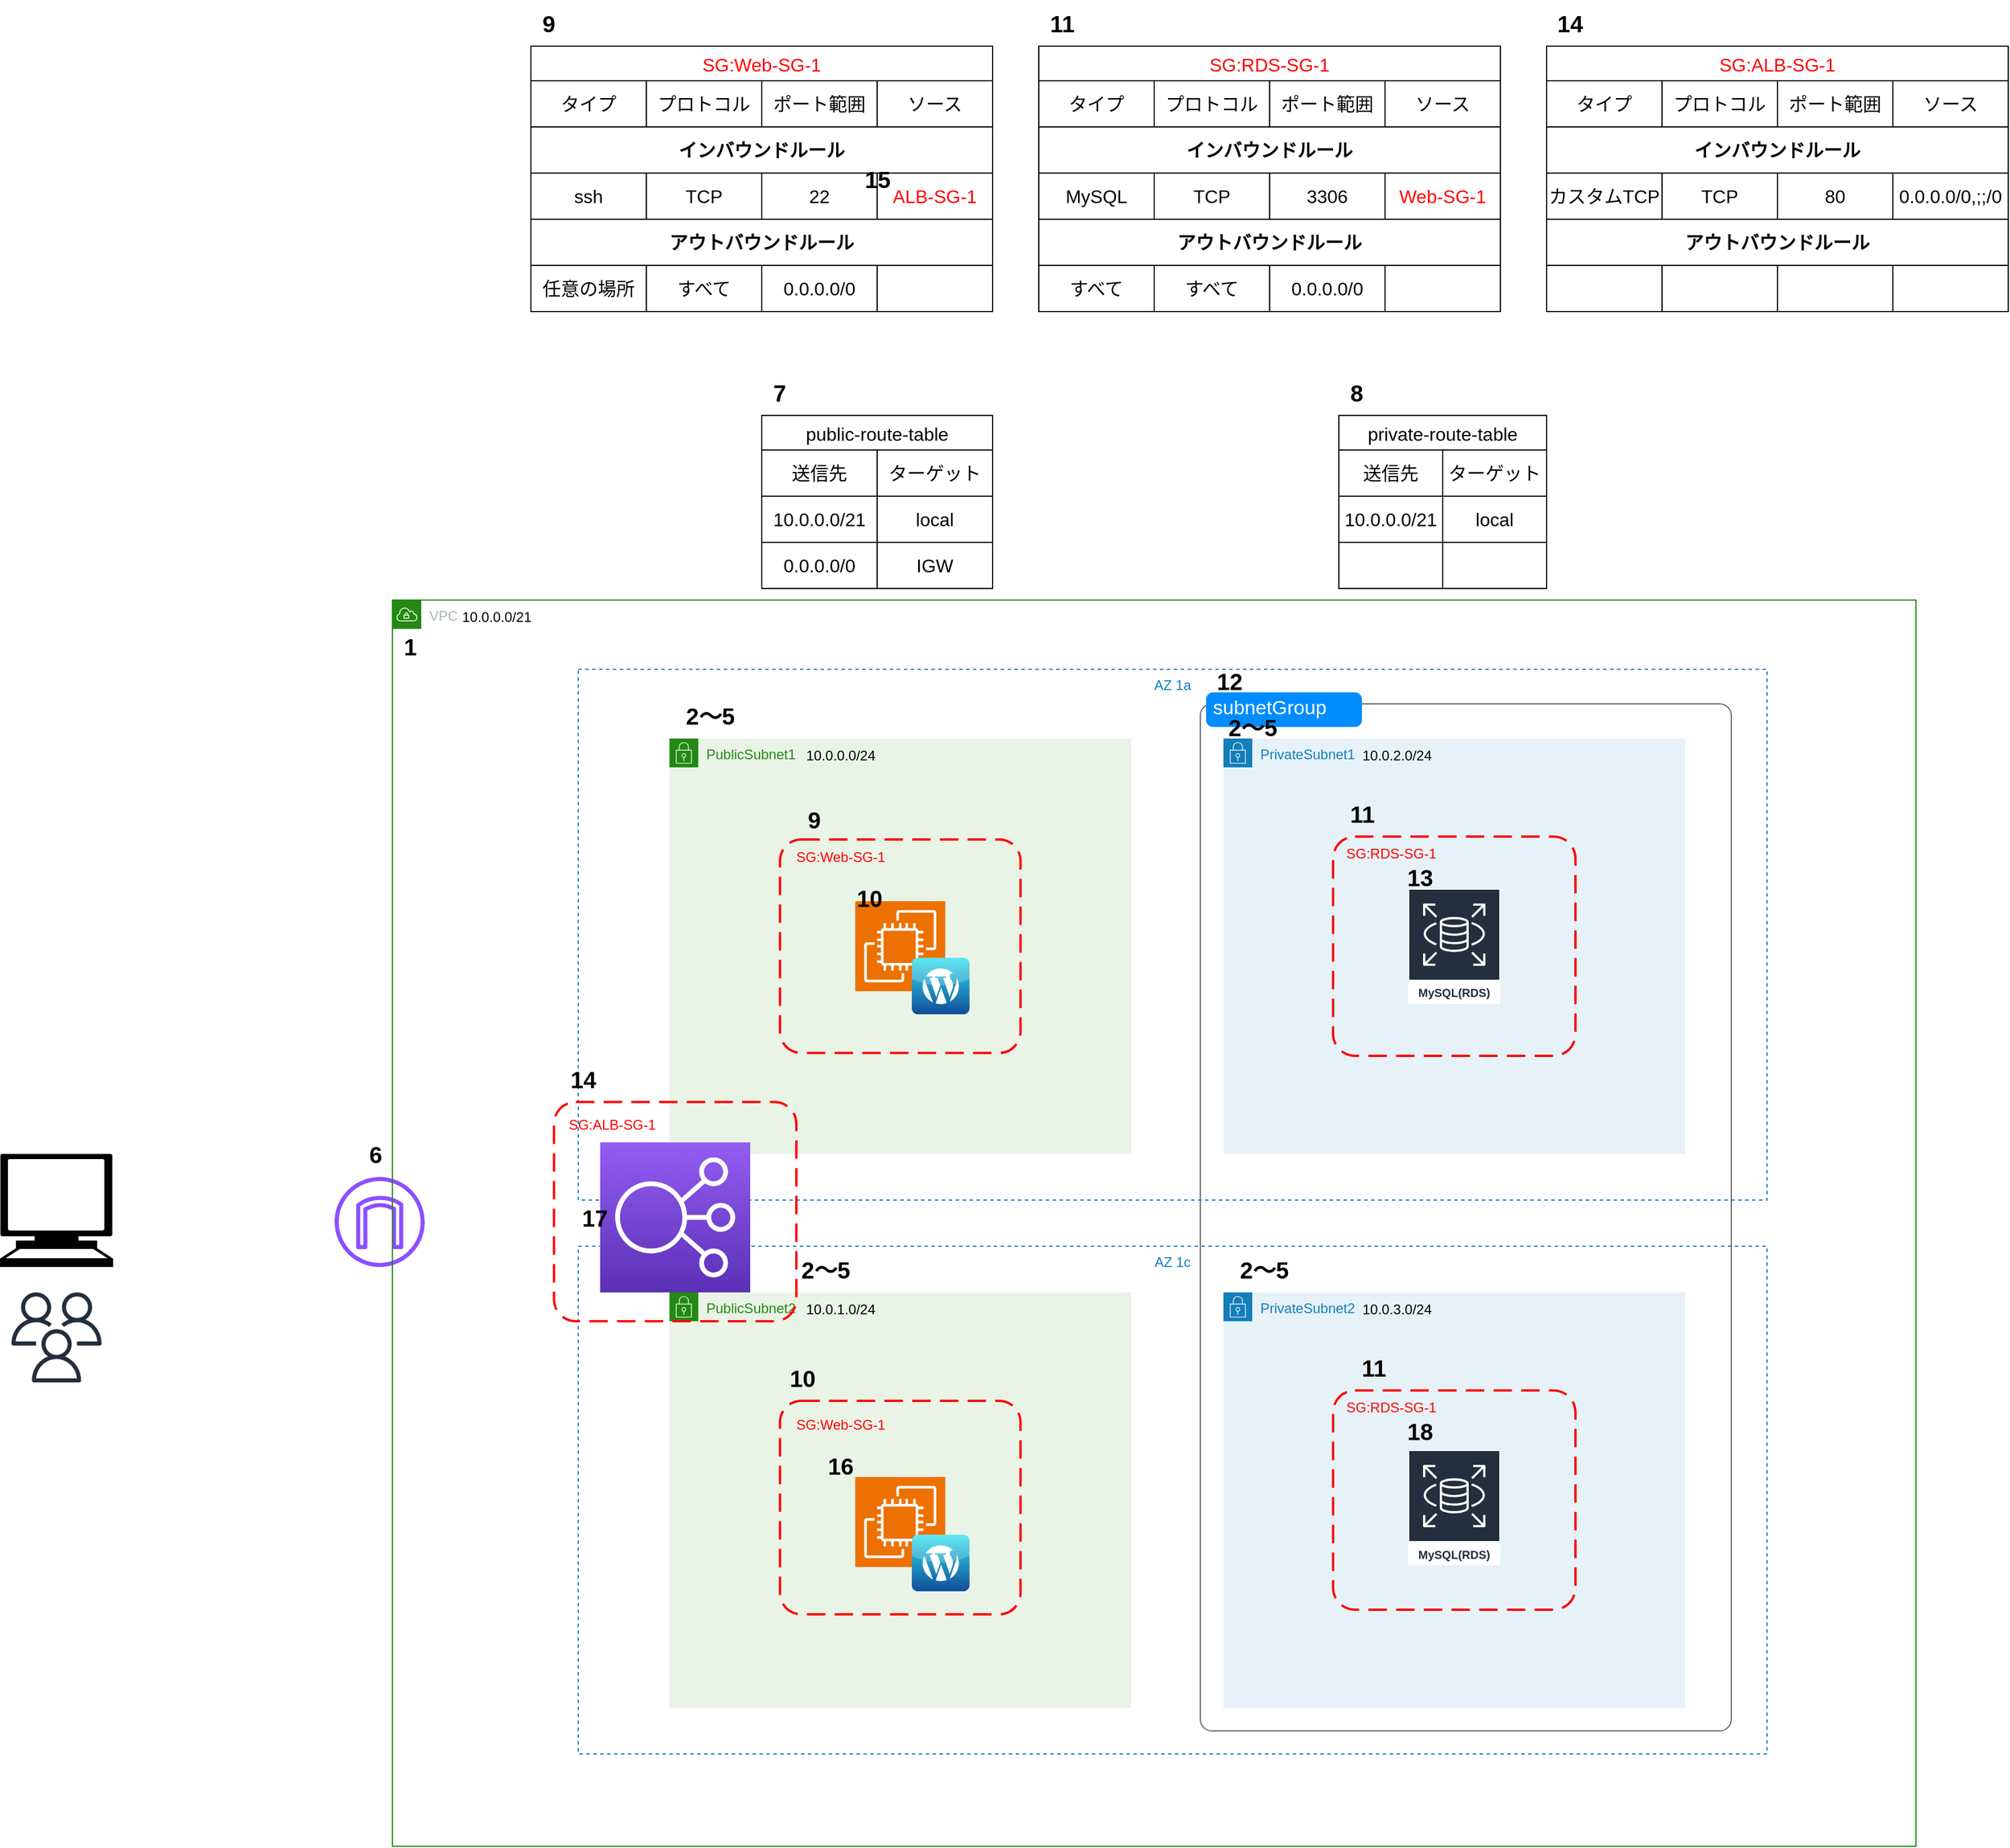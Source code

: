 <mxfile version="21.6.1" type="device">
  <diagram id="Ht1M8jgEwFfnCIfOTk4-" name="Page-1">
    <mxGraphModel dx="5272" dy="1539" grid="1" gridSize="10" guides="1" tooltips="1" connect="1" arrows="1" fold="1" page="1" pageScale="1" pageWidth="1169" pageHeight="827" math="0" shadow="0">
      <root>
        <mxCell id="0" />
        <mxCell id="1" parent="0" />
        <mxCell id="4VGyJPfySQMAgbmH0Zgu-34" value="" style="sketch=0;outlineConnect=0;fontColor=#232F3E;gradientColor=none;fillColor=#232F3D;strokeColor=none;dashed=0;verticalLabelPosition=bottom;verticalAlign=top;align=center;html=1;fontSize=12;fontStyle=0;aspect=fixed;pointerEvents=1;shape=mxgraph.aws4.users;" parent="1" vertex="1">
          <mxGeometry x="-2690" y="1560" width="78" height="78" as="geometry" />
        </mxCell>
        <mxCell id="vTnjXQrWGi075O2zPj2b-12" value="public-route-table" style="shape=table;startSize=30;container=1;collapsible=0;childLayout=tableLayout;strokeColor=default;fontSize=16;" parent="1" vertex="1">
          <mxGeometry x="-2040" y="800" width="200" height="150" as="geometry" />
        </mxCell>
        <mxCell id="vTnjXQrWGi075O2zPj2b-13" value="" style="shape=tableRow;horizontal=0;startSize=0;swimlaneHead=0;swimlaneBody=0;strokeColor=inherit;top=0;left=0;bottom=0;right=0;collapsible=0;dropTarget=0;fillColor=none;points=[[0,0.5],[1,0.5]];portConstraint=eastwest;fontSize=16;" parent="vTnjXQrWGi075O2zPj2b-12" vertex="1">
          <mxGeometry y="30" width="200" height="40" as="geometry" />
        </mxCell>
        <mxCell id="vTnjXQrWGi075O2zPj2b-14" value="送信先" style="shape=partialRectangle;html=1;whiteSpace=wrap;connectable=0;strokeColor=inherit;overflow=hidden;fillColor=none;top=0;left=0;bottom=0;right=0;pointerEvents=1;fontSize=16;" parent="vTnjXQrWGi075O2zPj2b-13" vertex="1">
          <mxGeometry width="100" height="40" as="geometry">
            <mxRectangle width="100" height="40" as="alternateBounds" />
          </mxGeometry>
        </mxCell>
        <mxCell id="vTnjXQrWGi075O2zPj2b-15" value="ターゲット" style="shape=partialRectangle;html=1;whiteSpace=wrap;connectable=0;strokeColor=inherit;overflow=hidden;fillColor=none;top=0;left=0;bottom=0;right=0;pointerEvents=1;fontSize=16;" parent="vTnjXQrWGi075O2zPj2b-13" vertex="1">
          <mxGeometry x="100" width="100" height="40" as="geometry">
            <mxRectangle width="100" height="40" as="alternateBounds" />
          </mxGeometry>
        </mxCell>
        <mxCell id="vTnjXQrWGi075O2zPj2b-17" value="" style="shape=tableRow;horizontal=0;startSize=0;swimlaneHead=0;swimlaneBody=0;strokeColor=inherit;top=0;left=0;bottom=0;right=0;collapsible=0;dropTarget=0;fillColor=none;points=[[0,0.5],[1,0.5]];portConstraint=eastwest;fontSize=16;" parent="vTnjXQrWGi075O2zPj2b-12" vertex="1">
          <mxGeometry y="70" width="200" height="40" as="geometry" />
        </mxCell>
        <mxCell id="vTnjXQrWGi075O2zPj2b-18" value="10.0.0.0/21" style="shape=partialRectangle;html=1;whiteSpace=wrap;connectable=0;strokeColor=inherit;overflow=hidden;fillColor=none;top=0;left=0;bottom=0;right=0;pointerEvents=1;fontSize=16;" parent="vTnjXQrWGi075O2zPj2b-17" vertex="1">
          <mxGeometry width="100" height="40" as="geometry">
            <mxRectangle width="100" height="40" as="alternateBounds" />
          </mxGeometry>
        </mxCell>
        <mxCell id="vTnjXQrWGi075O2zPj2b-19" value="local" style="shape=partialRectangle;html=1;whiteSpace=wrap;connectable=0;strokeColor=inherit;overflow=hidden;fillColor=none;top=0;left=0;bottom=0;right=0;pointerEvents=1;fontSize=16;" parent="vTnjXQrWGi075O2zPj2b-17" vertex="1">
          <mxGeometry x="100" width="100" height="40" as="geometry">
            <mxRectangle width="100" height="40" as="alternateBounds" />
          </mxGeometry>
        </mxCell>
        <mxCell id="vTnjXQrWGi075O2zPj2b-21" value="" style="shape=tableRow;horizontal=0;startSize=0;swimlaneHead=0;swimlaneBody=0;strokeColor=inherit;top=0;left=0;bottom=0;right=0;collapsible=0;dropTarget=0;fillColor=none;points=[[0,0.5],[1,0.5]];portConstraint=eastwest;fontSize=16;" parent="vTnjXQrWGi075O2zPj2b-12" vertex="1">
          <mxGeometry y="110" width="200" height="40" as="geometry" />
        </mxCell>
        <mxCell id="vTnjXQrWGi075O2zPj2b-22" value="0.0.0.0/0" style="shape=partialRectangle;html=1;whiteSpace=wrap;connectable=0;strokeColor=inherit;overflow=hidden;fillColor=none;top=0;left=0;bottom=0;right=0;pointerEvents=1;fontSize=16;" parent="vTnjXQrWGi075O2zPj2b-21" vertex="1">
          <mxGeometry width="100" height="40" as="geometry">
            <mxRectangle width="100" height="40" as="alternateBounds" />
          </mxGeometry>
        </mxCell>
        <mxCell id="vTnjXQrWGi075O2zPj2b-23" value="IGW" style="shape=partialRectangle;html=1;whiteSpace=wrap;connectable=0;strokeColor=inherit;overflow=hidden;fillColor=none;top=0;left=0;bottom=0;right=0;pointerEvents=1;fontSize=16;" parent="vTnjXQrWGi075O2zPj2b-21" vertex="1">
          <mxGeometry x="100" width="100" height="40" as="geometry">
            <mxRectangle width="100" height="40" as="alternateBounds" />
          </mxGeometry>
        </mxCell>
        <mxCell id="vTnjXQrWGi075O2zPj2b-26" value="private-route-table" style="shape=table;startSize=30;container=1;collapsible=0;childLayout=tableLayout;strokeColor=default;fontSize=16;" parent="1" vertex="1">
          <mxGeometry x="-1540" y="800" width="180" height="150" as="geometry" />
        </mxCell>
        <mxCell id="vTnjXQrWGi075O2zPj2b-27" value="" style="shape=tableRow;horizontal=0;startSize=0;swimlaneHead=0;swimlaneBody=0;strokeColor=inherit;top=0;left=0;bottom=0;right=0;collapsible=0;dropTarget=0;fillColor=none;points=[[0,0.5],[1,0.5]];portConstraint=eastwest;fontSize=16;" parent="vTnjXQrWGi075O2zPj2b-26" vertex="1">
          <mxGeometry y="30" width="180" height="40" as="geometry" />
        </mxCell>
        <mxCell id="vTnjXQrWGi075O2zPj2b-28" value="送信先" style="shape=partialRectangle;html=1;whiteSpace=wrap;connectable=0;strokeColor=inherit;overflow=hidden;fillColor=none;top=0;left=0;bottom=0;right=0;pointerEvents=1;fontSize=16;" parent="vTnjXQrWGi075O2zPj2b-27" vertex="1">
          <mxGeometry width="90" height="40" as="geometry">
            <mxRectangle width="90" height="40" as="alternateBounds" />
          </mxGeometry>
        </mxCell>
        <mxCell id="vTnjXQrWGi075O2zPj2b-29" value="ターゲット" style="shape=partialRectangle;html=1;whiteSpace=wrap;connectable=0;strokeColor=inherit;overflow=hidden;fillColor=none;top=0;left=0;bottom=0;right=0;pointerEvents=1;fontSize=16;" parent="vTnjXQrWGi075O2zPj2b-27" vertex="1">
          <mxGeometry x="90" width="90" height="40" as="geometry">
            <mxRectangle width="90" height="40" as="alternateBounds" />
          </mxGeometry>
        </mxCell>
        <mxCell id="vTnjXQrWGi075O2zPj2b-30" value="" style="shape=tableRow;horizontal=0;startSize=0;swimlaneHead=0;swimlaneBody=0;strokeColor=inherit;top=0;left=0;bottom=0;right=0;collapsible=0;dropTarget=0;fillColor=none;points=[[0,0.5],[1,0.5]];portConstraint=eastwest;fontSize=16;" parent="vTnjXQrWGi075O2zPj2b-26" vertex="1">
          <mxGeometry y="70" width="180" height="40" as="geometry" />
        </mxCell>
        <mxCell id="vTnjXQrWGi075O2zPj2b-31" value="10.0.0.0/21" style="shape=partialRectangle;html=1;whiteSpace=wrap;connectable=0;strokeColor=inherit;overflow=hidden;fillColor=none;top=0;left=0;bottom=0;right=0;pointerEvents=1;fontSize=16;" parent="vTnjXQrWGi075O2zPj2b-30" vertex="1">
          <mxGeometry width="90" height="40" as="geometry">
            <mxRectangle width="90" height="40" as="alternateBounds" />
          </mxGeometry>
        </mxCell>
        <mxCell id="vTnjXQrWGi075O2zPj2b-32" value="local" style="shape=partialRectangle;html=1;whiteSpace=wrap;connectable=0;strokeColor=inherit;overflow=hidden;fillColor=none;top=0;left=0;bottom=0;right=0;pointerEvents=1;fontSize=16;" parent="vTnjXQrWGi075O2zPj2b-30" vertex="1">
          <mxGeometry x="90" width="90" height="40" as="geometry">
            <mxRectangle width="90" height="40" as="alternateBounds" />
          </mxGeometry>
        </mxCell>
        <mxCell id="vTnjXQrWGi075O2zPj2b-33" value="" style="shape=tableRow;horizontal=0;startSize=0;swimlaneHead=0;swimlaneBody=0;strokeColor=inherit;top=0;left=0;bottom=0;right=0;collapsible=0;dropTarget=0;fillColor=none;points=[[0,0.5],[1,0.5]];portConstraint=eastwest;fontSize=16;" parent="vTnjXQrWGi075O2zPj2b-26" vertex="1">
          <mxGeometry y="110" width="180" height="40" as="geometry" />
        </mxCell>
        <mxCell id="vTnjXQrWGi075O2zPj2b-34" value="" style="shape=partialRectangle;html=1;whiteSpace=wrap;connectable=0;strokeColor=inherit;overflow=hidden;fillColor=none;top=0;left=0;bottom=0;right=0;pointerEvents=1;fontSize=16;" parent="vTnjXQrWGi075O2zPj2b-33" vertex="1">
          <mxGeometry width="90" height="40" as="geometry">
            <mxRectangle width="90" height="40" as="alternateBounds" />
          </mxGeometry>
        </mxCell>
        <mxCell id="vTnjXQrWGi075O2zPj2b-35" value="" style="shape=partialRectangle;html=1;whiteSpace=wrap;connectable=0;strokeColor=inherit;overflow=hidden;fillColor=none;top=0;left=0;bottom=0;right=0;pointerEvents=1;fontSize=16;" parent="vTnjXQrWGi075O2zPj2b-33" vertex="1">
          <mxGeometry x="90" width="90" height="40" as="geometry">
            <mxRectangle width="90" height="40" as="alternateBounds" />
          </mxGeometry>
        </mxCell>
        <mxCell id="vTnjXQrWGi075O2zPj2b-36" value="" style="sketch=0;outlineConnect=0;fontColor=#232F3E;gradientColor=none;fillColor=#8C4FFF;strokeColor=none;dashed=0;verticalLabelPosition=bottom;verticalAlign=top;align=center;html=1;fontSize=12;fontStyle=0;aspect=fixed;pointerEvents=1;shape=mxgraph.aws4.internet_gateway;" parent="1" vertex="1">
          <mxGeometry x="-2410" y="1460" width="78" height="78" as="geometry" />
        </mxCell>
        <mxCell id="vTnjXQrWGi075O2zPj2b-39" value="AZ 1c" style="fillColor=none;strokeColor=#147EBA;dashed=1;verticalAlign=top;fontStyle=0;fontColor=#147EBA;whiteSpace=wrap;html=1;" parent="1" vertex="1">
          <mxGeometry x="-2199" y="1520" width="1030" height="440" as="geometry" />
        </mxCell>
        <mxCell id="vTnjXQrWGi075O2zPj2b-40" value="VPC" style="points=[[0,0],[0.25,0],[0.5,0],[0.75,0],[1,0],[1,0.25],[1,0.5],[1,0.75],[1,1],[0.75,1],[0.5,1],[0.25,1],[0,1],[0,0.75],[0,0.5],[0,0.25]];outlineConnect=0;gradientColor=none;html=1;whiteSpace=wrap;fontSize=12;fontStyle=0;container=1;pointerEvents=0;collapsible=0;recursiveResize=0;shape=mxgraph.aws4.group;grIcon=mxgraph.aws4.group_vpc;strokeColor=#248814;fillColor=none;verticalAlign=top;align=left;spacingLeft=30;fontColor=#AAB7B8;dashed=0;" parent="1" vertex="1">
          <mxGeometry x="-2360" y="960" width="1320" height="1080" as="geometry" />
        </mxCell>
        <mxCell id="vTnjXQrWGi075O2zPj2b-90" value="" style="shape=mxgraph.mockup.containers.marginRect;rectMarginTop=10;strokeColor=#666666;strokeWidth=1;dashed=0;rounded=1;arcSize=5;recursiveResize=0;html=1;whiteSpace=wrap;fillColor=none;" parent="vTnjXQrWGi075O2zPj2b-40" vertex="1">
          <mxGeometry x="700" y="80" width="460" height="900" as="geometry" />
        </mxCell>
        <mxCell id="vTnjXQrWGi075O2zPj2b-91" value="subnetGroup" style="shape=rect;strokeColor=none;fillColor=#008cff;strokeWidth=1;dashed=0;rounded=1;arcSize=20;fontColor=#ffffff;fontSize=17;spacing=2;spacingTop=-2;align=left;autosize=1;spacingLeft=4;resizeWidth=0;resizeHeight=0;perimeter=none;html=1;whiteSpace=wrap;" parent="vTnjXQrWGi075O2zPj2b-90" vertex="1">
          <mxGeometry x="5" width="135" height="30" as="geometry" />
        </mxCell>
        <mxCell id="d03zRdldUPs4wF0QZEyh-10" value="&lt;span style=&quot;font-size: 20px;&quot;&gt;&lt;b&gt;2〜5&lt;/b&gt;&lt;/span&gt;" style="text;html=1;align=center;verticalAlign=middle;resizable=0;points=[];autosize=1;strokeColor=none;fillColor=none;" parent="vTnjXQrWGi075O2zPj2b-90" vertex="1">
          <mxGeometry x="20" y="480" width="70" height="40" as="geometry" />
        </mxCell>
        <mxCell id="vTnjXQrWGi075O2zPj2b-38" value="AZ 1a" style="fillColor=none;strokeColor=#147EBA;dashed=1;verticalAlign=top;fontStyle=0;fontColor=#147EBA;whiteSpace=wrap;html=1;" parent="vTnjXQrWGi075O2zPj2b-40" vertex="1">
          <mxGeometry x="161" y="60" width="1030" height="460" as="geometry" />
        </mxCell>
        <mxCell id="vTnjXQrWGi075O2zPj2b-42" value="10.0.0.0/21" style="text;html=1;align=center;verticalAlign=middle;resizable=0;points=[];autosize=1;strokeColor=none;fillColor=none;" parent="vTnjXQrWGi075O2zPj2b-40" vertex="1">
          <mxGeometry x="50" width="80" height="30" as="geometry" />
        </mxCell>
        <mxCell id="vTnjXQrWGi075O2zPj2b-43" value="PublicSubnet1" style="points=[[0,0],[0.25,0],[0.5,0],[0.75,0],[1,0],[1,0.25],[1,0.5],[1,0.75],[1,1],[0.75,1],[0.5,1],[0.25,1],[0,1],[0,0.75],[0,0.5],[0,0.25]];outlineConnect=0;gradientColor=none;html=1;whiteSpace=wrap;fontSize=12;fontStyle=0;container=1;pointerEvents=0;collapsible=0;recursiveResize=0;shape=mxgraph.aws4.group;grIcon=mxgraph.aws4.group_security_group;grStroke=0;strokeColor=#248814;fillColor=#E9F3E6;verticalAlign=top;align=left;spacingLeft=30;fontColor=#248814;dashed=0;" parent="vTnjXQrWGi075O2zPj2b-40" vertex="1">
          <mxGeometry x="240" y="120" width="400" height="360" as="geometry" />
        </mxCell>
        <mxCell id="vTnjXQrWGi075O2zPj2b-44" value="10.0.0.0/24" style="text;html=1;align=center;verticalAlign=middle;resizable=0;points=[];autosize=1;strokeColor=none;fillColor=none;" parent="vTnjXQrWGi075O2zPj2b-43" vertex="1">
          <mxGeometry x="108" width="80" height="30" as="geometry" />
        </mxCell>
        <mxCell id="vTnjXQrWGi075O2zPj2b-5" value="" style="rounded=1;arcSize=10;dashed=1;strokeColor=#ff0000;fillColor=none;gradientColor=none;dashPattern=8 4;strokeWidth=2;" parent="vTnjXQrWGi075O2zPj2b-43" vertex="1">
          <mxGeometry x="95.81" y="87.5" width="208.38" height="185" as="geometry" />
        </mxCell>
        <mxCell id="vTnjXQrWGi075O2zPj2b-2" value="" style="sketch=0;points=[[0,0,0],[0.25,0,0],[0.5,0,0],[0.75,0,0],[1,0,0],[0,1,0],[0.25,1,0],[0.5,1,0],[0.75,1,0],[1,1,0],[0,0.25,0],[0,0.5,0],[0,0.75,0],[1,0.25,0],[1,0.5,0],[1,0.75,0]];outlineConnect=0;fontColor=#232F3E;fillColor=#ED7100;strokeColor=#ffffff;dashed=0;verticalLabelPosition=bottom;verticalAlign=top;align=center;html=1;fontSize=12;fontStyle=0;aspect=fixed;shape=mxgraph.aws4.resourceIcon;resIcon=mxgraph.aws4.ec2;" parent="vTnjXQrWGi075O2zPj2b-43" vertex="1">
          <mxGeometry x="161" y="141" width="78" height="78" as="geometry" />
        </mxCell>
        <mxCell id="vTnjXQrWGi075O2zPj2b-8" value="" style="dashed=0;outlineConnect=0;html=1;align=center;labelPosition=center;verticalLabelPosition=bottom;verticalAlign=top;shape=mxgraph.webicons.wordpress;fillColor=#35E2EE;gradientColor=#0E4D99" parent="vTnjXQrWGi075O2zPj2b-43" vertex="1">
          <mxGeometry x="210" y="190" width="50" height="49" as="geometry" />
        </mxCell>
        <mxCell id="vTnjXQrWGi075O2zPj2b-10" value="&lt;font color=&quot;#ff0000&quot;&gt;SG:Web-SG-1&lt;/font&gt;" style="text;html=1;align=center;verticalAlign=middle;resizable=0;points=[];autosize=1;strokeColor=none;fillColor=none;" parent="vTnjXQrWGi075O2zPj2b-43" vertex="1">
          <mxGeometry x="98.0" y="87.5" width="100" height="30" as="geometry" />
        </mxCell>
        <mxCell id="YejeAtmr7S_kk8jsVm7m-43" value="&lt;span style=&quot;font-size: 20px;&quot;&gt;&lt;b&gt;10&lt;/b&gt;&lt;/span&gt;" style="text;html=1;align=center;verticalAlign=middle;resizable=0;points=[];autosize=1;strokeColor=none;fillColor=none;" parent="vTnjXQrWGi075O2zPj2b-43" vertex="1">
          <mxGeometry x="148" y="117.5" width="50" height="40" as="geometry" />
        </mxCell>
        <mxCell id="vTnjXQrWGi075O2zPj2b-47" value="PrivateSubnet1" style="points=[[0,0],[0.25,0],[0.5,0],[0.75,0],[1,0],[1,0.25],[1,0.5],[1,0.75],[1,1],[0.75,1],[0.5,1],[0.25,1],[0,1],[0,0.75],[0,0.5],[0,0.25]];outlineConnect=0;gradientColor=none;html=1;whiteSpace=wrap;fontSize=12;fontStyle=0;container=1;pointerEvents=0;collapsible=0;recursiveResize=0;shape=mxgraph.aws4.group;grIcon=mxgraph.aws4.group_security_group;grStroke=0;strokeColor=#147EBA;fillColor=#E6F2F8;verticalAlign=top;align=left;spacingLeft=30;fontColor=#147EBA;dashed=0;" parent="vTnjXQrWGi075O2zPj2b-40" vertex="1">
          <mxGeometry x="720" y="120" width="400" height="360" as="geometry" />
        </mxCell>
        <mxCell id="vTnjXQrWGi075O2zPj2b-48" value="10.0.2.0/24" style="text;html=1;align=center;verticalAlign=middle;resizable=0;points=[];autosize=1;strokeColor=none;fillColor=none;" parent="vTnjXQrWGi075O2zPj2b-47" vertex="1">
          <mxGeometry x="110" width="80" height="30" as="geometry" />
        </mxCell>
        <mxCell id="vTnjXQrWGi075O2zPj2b-4" value="" style="rounded=1;arcSize=10;dashed=1;strokeColor=#ff0000;fillColor=none;gradientColor=none;dashPattern=8 4;strokeWidth=2;" parent="vTnjXQrWGi075O2zPj2b-47" vertex="1">
          <mxGeometry x="95" y="85" width="210" height="190" as="geometry" />
        </mxCell>
        <mxCell id="vTnjXQrWGi075O2zPj2b-11" value="&lt;font color=&quot;#ff0000&quot;&gt;SG:RDS-SG-1&lt;/font&gt;" style="text;html=1;align=center;verticalAlign=middle;resizable=0;points=[];autosize=1;strokeColor=none;fillColor=none;" parent="vTnjXQrWGi075O2zPj2b-47" vertex="1">
          <mxGeometry x="95" y="85" width="100" height="30" as="geometry" />
        </mxCell>
        <mxCell id="vTnjXQrWGi075O2zPj2b-3" value="MySQL(RDS)" style="sketch=0;outlineConnect=0;fontColor=#232F3E;gradientColor=none;strokeColor=#ffffff;fillColor=#232F3E;dashed=0;verticalLabelPosition=middle;verticalAlign=bottom;align=center;html=1;whiteSpace=wrap;fontSize=10;fontStyle=1;spacing=3;shape=mxgraph.aws4.productIcon;prIcon=mxgraph.aws4.rds;" parent="vTnjXQrWGi075O2zPj2b-47" vertex="1">
          <mxGeometry x="160" y="130" width="80" height="100" as="geometry" />
        </mxCell>
        <mxCell id="YejeAtmr7S_kk8jsVm7m-8" value="&lt;span style=&quot;font-size: 20px;&quot;&gt;&lt;b&gt;11&lt;/b&gt;&lt;/span&gt;" style="text;html=1;align=center;verticalAlign=middle;resizable=0;points=[];autosize=1;strokeColor=none;fillColor=none;" parent="vTnjXQrWGi075O2zPj2b-47" vertex="1">
          <mxGeometry x="100" y="45" width="40" height="40" as="geometry" />
        </mxCell>
        <mxCell id="YejeAtmr7S_kk8jsVm7m-50" value="&lt;span style=&quot;font-size: 20px;&quot;&gt;&lt;b&gt;13&lt;/b&gt;&lt;/span&gt;" style="text;html=1;align=center;verticalAlign=middle;resizable=0;points=[];autosize=1;strokeColor=none;fillColor=none;" parent="vTnjXQrWGi075O2zPj2b-47" vertex="1">
          <mxGeometry x="145" y="100" width="50" height="40" as="geometry" />
        </mxCell>
        <mxCell id="vTnjXQrWGi075O2zPj2b-86" value="PrivateSubnet2" style="points=[[0,0],[0.25,0],[0.5,0],[0.75,0],[1,0],[1,0.25],[1,0.5],[1,0.75],[1,1],[0.75,1],[0.5,1],[0.25,1],[0,1],[0,0.75],[0,0.5],[0,0.25]];outlineConnect=0;gradientColor=none;html=1;whiteSpace=wrap;fontSize=12;fontStyle=0;container=1;pointerEvents=0;collapsible=0;recursiveResize=0;shape=mxgraph.aws4.group;grIcon=mxgraph.aws4.group_security_group;grStroke=0;strokeColor=#147EBA;fillColor=#E6F2F8;verticalAlign=top;align=left;spacingLeft=30;fontColor=#147EBA;dashed=0;" parent="vTnjXQrWGi075O2zPj2b-40" vertex="1">
          <mxGeometry x="720" y="600" width="400" height="360" as="geometry" />
        </mxCell>
        <mxCell id="YejeAtmr7S_kk8jsVm7m-46" value="" style="rounded=1;arcSize=10;dashed=1;strokeColor=#ff0000;fillColor=none;gradientColor=none;dashPattern=8 4;strokeWidth=2;" parent="vTnjXQrWGi075O2zPj2b-86" vertex="1">
          <mxGeometry x="95" y="85" width="210" height="190" as="geometry" />
        </mxCell>
        <mxCell id="YejeAtmr7S_kk8jsVm7m-47" value="MySQL(RDS)" style="sketch=0;outlineConnect=0;fontColor=#232F3E;gradientColor=none;strokeColor=#ffffff;fillColor=#232F3E;dashed=0;verticalLabelPosition=middle;verticalAlign=bottom;align=center;html=1;whiteSpace=wrap;fontSize=10;fontStyle=1;spacing=3;shape=mxgraph.aws4.productIcon;prIcon=mxgraph.aws4.rds;" parent="vTnjXQrWGi075O2zPj2b-86" vertex="1">
          <mxGeometry x="160" y="136.5" width="80" height="100" as="geometry" />
        </mxCell>
        <mxCell id="YejeAtmr7S_kk8jsVm7m-48" value="&lt;font color=&quot;#ff0000&quot;&gt;SG:RDS-SG-1&lt;/font&gt;" style="text;html=1;align=center;verticalAlign=middle;resizable=0;points=[];autosize=1;strokeColor=none;fillColor=none;" parent="vTnjXQrWGi075O2zPj2b-86" vertex="1">
          <mxGeometry x="95" y="85" width="100" height="30" as="geometry" />
        </mxCell>
        <mxCell id="YejeAtmr7S_kk8jsVm7m-49" value="&lt;span style=&quot;font-size: 20px;&quot;&gt;&lt;b&gt;11&lt;/b&gt;&lt;/span&gt;" style="text;html=1;align=center;verticalAlign=middle;resizable=0;points=[];autosize=1;strokeColor=none;fillColor=none;" parent="vTnjXQrWGi075O2zPj2b-86" vertex="1">
          <mxGeometry x="110" y="45" width="40" height="40" as="geometry" />
        </mxCell>
        <mxCell id="YejeAtmr7S_kk8jsVm7m-51" value="&lt;span style=&quot;font-size: 20px;&quot;&gt;&lt;b&gt;18&lt;/b&gt;&lt;/span&gt;" style="text;html=1;align=center;verticalAlign=middle;resizable=0;points=[];autosize=1;strokeColor=none;fillColor=none;" parent="vTnjXQrWGi075O2zPj2b-86" vertex="1">
          <mxGeometry x="145" y="100" width="50" height="40" as="geometry" />
        </mxCell>
        <mxCell id="vTnjXQrWGi075O2zPj2b-87" value="PublicSubnet2" style="points=[[0,0],[0.25,0],[0.5,0],[0.75,0],[1,0],[1,0.25],[1,0.5],[1,0.75],[1,1],[0.75,1],[0.5,1],[0.25,1],[0,1],[0,0.75],[0,0.5],[0,0.25]];outlineConnect=0;gradientColor=none;html=1;whiteSpace=wrap;fontSize=12;fontStyle=0;container=1;pointerEvents=0;collapsible=0;recursiveResize=0;shape=mxgraph.aws4.group;grIcon=mxgraph.aws4.group_security_group;grStroke=0;strokeColor=#248814;fillColor=#E9F3E6;verticalAlign=top;align=left;spacingLeft=30;fontColor=#248814;dashed=0;" parent="vTnjXQrWGi075O2zPj2b-40" vertex="1">
          <mxGeometry x="240" y="600" width="400" height="360" as="geometry" />
        </mxCell>
        <mxCell id="vTnjXQrWGi075O2zPj2b-88" value="10.0.1.0/24" style="text;html=1;align=center;verticalAlign=middle;resizable=0;points=[];autosize=1;strokeColor=none;fillColor=none;" parent="vTnjXQrWGi075O2zPj2b-87" vertex="1">
          <mxGeometry x="108" width="80" height="30" as="geometry" />
        </mxCell>
        <mxCell id="YejeAtmr7S_kk8jsVm7m-37" value="" style="rounded=1;arcSize=10;dashed=1;strokeColor=#ff0000;fillColor=none;gradientColor=none;dashPattern=8 4;strokeWidth=2;" parent="vTnjXQrWGi075O2zPj2b-87" vertex="1">
          <mxGeometry x="95.81" y="94" width="208.38" height="185" as="geometry" />
        </mxCell>
        <mxCell id="YejeAtmr7S_kk8jsVm7m-38" value="&lt;font color=&quot;#ff0000&quot;&gt;SG:Web-SG-1&lt;/font&gt;" style="text;html=1;align=center;verticalAlign=middle;resizable=0;points=[];autosize=1;strokeColor=none;fillColor=none;" parent="vTnjXQrWGi075O2zPj2b-87" vertex="1">
          <mxGeometry x="98" y="100" width="100" height="30" as="geometry" />
        </mxCell>
        <mxCell id="YejeAtmr7S_kk8jsVm7m-40" value="" style="sketch=0;points=[[0,0,0],[0.25,0,0],[0.5,0,0],[0.75,0,0],[1,0,0],[0,1,0],[0.25,1,0],[0.5,1,0],[0.75,1,0],[1,1,0],[0,0.25,0],[0,0.5,0],[0,0.75,0],[1,0.25,0],[1,0.5,0],[1,0.75,0]];outlineConnect=0;fontColor=#232F3E;fillColor=#ED7100;strokeColor=#ffffff;dashed=0;verticalLabelPosition=bottom;verticalAlign=top;align=center;html=1;fontSize=12;fontStyle=0;aspect=fixed;shape=mxgraph.aws4.resourceIcon;resIcon=mxgraph.aws4.ec2;" parent="vTnjXQrWGi075O2zPj2b-87" vertex="1">
          <mxGeometry x="161" y="160" width="78" height="78" as="geometry" />
        </mxCell>
        <mxCell id="YejeAtmr7S_kk8jsVm7m-41" value="" style="dashed=0;outlineConnect=0;html=1;align=center;labelPosition=center;verticalLabelPosition=bottom;verticalAlign=top;shape=mxgraph.webicons.wordpress;fillColor=#35E2EE;gradientColor=#0E4D99" parent="vTnjXQrWGi075O2zPj2b-87" vertex="1">
          <mxGeometry x="210" y="210" width="50" height="49" as="geometry" />
        </mxCell>
        <mxCell id="YejeAtmr7S_kk8jsVm7m-42" value="&lt;span style=&quot;font-size: 20px;&quot;&gt;&lt;b&gt;16&lt;/b&gt;&lt;/span&gt;" style="text;html=1;align=center;verticalAlign=middle;resizable=0;points=[];autosize=1;strokeColor=none;fillColor=none;" parent="vTnjXQrWGi075O2zPj2b-87" vertex="1">
          <mxGeometry x="123" y="130" width="50" height="40" as="geometry" />
        </mxCell>
        <mxCell id="ZOmt6LfAqQcuGZeTLf46-1" value="" style="rounded=1;arcSize=10;dashed=1;strokeColor=#ff0000;fillColor=none;gradientColor=none;dashPattern=8 4;strokeWidth=2;" vertex="1" parent="vTnjXQrWGi075O2zPj2b-40">
          <mxGeometry x="140" y="435" width="210" height="190" as="geometry" />
        </mxCell>
        <mxCell id="d03zRdldUPs4wF0QZEyh-1" value="&lt;font style=&quot;font-size: 20px;&quot;&gt;&lt;b&gt;1&lt;/b&gt;&lt;/font&gt;" style="text;html=1;align=center;verticalAlign=middle;resizable=0;points=[];autosize=1;strokeColor=none;fillColor=none;" parent="vTnjXQrWGi075O2zPj2b-40" vertex="1">
          <mxGeometry y="20" width="30" height="40" as="geometry" />
        </mxCell>
        <mxCell id="d03zRdldUPs4wF0QZEyh-8" value="&lt;span style=&quot;font-size: 20px;&quot;&gt;&lt;b&gt;2〜5&lt;/b&gt;&lt;/span&gt;" style="text;html=1;align=center;verticalAlign=middle;resizable=0;points=[];autosize=1;strokeColor=none;fillColor=none;" parent="vTnjXQrWGi075O2zPj2b-40" vertex="1">
          <mxGeometry x="240" y="80" width="70" height="40" as="geometry" />
        </mxCell>
        <mxCell id="d03zRdldUPs4wF0QZEyh-11" value="&lt;span style=&quot;font-size: 20px;&quot;&gt;&lt;b&gt;2〜5&lt;/b&gt;&lt;/span&gt;" style="text;html=1;align=center;verticalAlign=middle;resizable=0;points=[];autosize=1;strokeColor=none;fillColor=none;" parent="vTnjXQrWGi075O2zPj2b-40" vertex="1">
          <mxGeometry x="710" y="90" width="70" height="40" as="geometry" />
        </mxCell>
        <mxCell id="YejeAtmr7S_kk8jsVm7m-5" value="&lt;span style=&quot;font-size: 20px;&quot;&gt;&lt;b&gt;9&lt;/b&gt;&lt;/span&gt;" style="text;html=1;align=center;verticalAlign=middle;resizable=0;points=[];autosize=1;strokeColor=none;fillColor=none;" parent="vTnjXQrWGi075O2zPj2b-40" vertex="1">
          <mxGeometry x="350" y="170" width="30" height="40" as="geometry" />
        </mxCell>
        <mxCell id="YejeAtmr7S_kk8jsVm7m-7" value="&lt;span style=&quot;font-size: 20px;&quot;&gt;&lt;b&gt;12&lt;/b&gt;&lt;/span&gt;" style="text;html=1;align=center;verticalAlign=middle;resizable=0;points=[];autosize=1;strokeColor=none;fillColor=none;" parent="vTnjXQrWGi075O2zPj2b-40" vertex="1">
          <mxGeometry x="700" y="50" width="50" height="40" as="geometry" />
        </mxCell>
        <mxCell id="YejeAtmr7S_kk8jsVm7m-44" value="" style="sketch=0;points=[[0,0,0],[0.25,0,0],[0.5,0,0],[0.75,0,0],[1,0,0],[0,1,0],[0.25,1,0],[0.5,1,0],[0.75,1,0],[1,1,0],[0,0.25,0],[0,0.5,0],[0,0.75,0],[1,0.25,0],[1,0.5,0],[1,0.75,0]];outlineConnect=0;fontColor=#232F3E;gradientColor=#945DF2;gradientDirection=north;fillColor=#5A30B5;strokeColor=#ffffff;dashed=0;verticalLabelPosition=bottom;verticalAlign=top;align=center;html=1;fontSize=12;fontStyle=0;aspect=fixed;shape=mxgraph.aws4.resourceIcon;resIcon=mxgraph.aws4.elastic_load_balancing;" parent="vTnjXQrWGi075O2zPj2b-40" vertex="1">
          <mxGeometry x="180" y="470" width="130" height="130" as="geometry" />
        </mxCell>
        <mxCell id="YejeAtmr7S_kk8jsVm7m-45" value="&lt;span style=&quot;font-size: 20px;&quot;&gt;&lt;b&gt;17&lt;/b&gt;&lt;/span&gt;" style="text;html=1;align=center;verticalAlign=middle;resizable=0;points=[];autosize=1;strokeColor=none;fillColor=none;" parent="vTnjXQrWGi075O2zPj2b-40" vertex="1">
          <mxGeometry x="150" y="515" width="50" height="40" as="geometry" />
        </mxCell>
        <mxCell id="ZOmt6LfAqQcuGZeTLf46-2" value="&lt;font color=&quot;#ff0000&quot;&gt;SG:ALB-SG-1&lt;/font&gt;" style="text;html=1;align=center;verticalAlign=middle;resizable=0;points=[];autosize=1;strokeColor=none;fillColor=none;" vertex="1" parent="vTnjXQrWGi075O2zPj2b-40">
          <mxGeometry x="140" y="440" width="100" height="30" as="geometry" />
        </mxCell>
        <mxCell id="ZOmt6LfAqQcuGZeTLf46-3" value="&lt;span style=&quot;font-size: 20px;&quot;&gt;&lt;b&gt;14&lt;/b&gt;&lt;/span&gt;" style="text;html=1;align=center;verticalAlign=middle;resizable=0;points=[];autosize=1;strokeColor=none;fillColor=none;" vertex="1" parent="vTnjXQrWGi075O2zPj2b-40">
          <mxGeometry x="140" y="395" width="50" height="40" as="geometry" />
        </mxCell>
        <mxCell id="vTnjXQrWGi075O2zPj2b-41" value="" style="shape=mxgraph.signs.tech.computer;html=1;pointerEvents=1;fillColor=#000000;strokeColor=none;verticalLabelPosition=bottom;verticalAlign=top;align=center;" parent="1" vertex="1">
          <mxGeometry x="-2700" y="1440" width="98" height="98" as="geometry" />
        </mxCell>
        <mxCell id="vTnjXQrWGi075O2zPj2b-49" value="SG:Web-SG-1" style="shape=table;startSize=30;container=1;collapsible=0;childLayout=tableLayout;strokeColor=default;fontSize=16;fontColor=#FF0000;" parent="1" vertex="1">
          <mxGeometry x="-2240" y="480" width="400" height="230" as="geometry" />
        </mxCell>
        <mxCell id="vTnjXQrWGi075O2zPj2b-50" value="" style="shape=tableRow;horizontal=0;startSize=0;swimlaneHead=0;swimlaneBody=0;strokeColor=inherit;top=0;left=0;bottom=0;right=0;collapsible=0;dropTarget=0;fillColor=none;points=[[0,0.5],[1,0.5]];portConstraint=eastwest;fontSize=16;" parent="vTnjXQrWGi075O2zPj2b-49" vertex="1">
          <mxGeometry y="30" width="400" height="40" as="geometry" />
        </mxCell>
        <mxCell id="vTnjXQrWGi075O2zPj2b-51" value="タイプ" style="shape=partialRectangle;html=1;whiteSpace=wrap;connectable=0;strokeColor=inherit;overflow=hidden;fillColor=none;top=0;left=0;bottom=0;right=0;pointerEvents=1;fontSize=16;" parent="vTnjXQrWGi075O2zPj2b-50" vertex="1">
          <mxGeometry width="100" height="40" as="geometry">
            <mxRectangle width="100" height="40" as="alternateBounds" />
          </mxGeometry>
        </mxCell>
        <mxCell id="vTnjXQrWGi075O2zPj2b-52" value="プロトコル" style="shape=partialRectangle;html=1;whiteSpace=wrap;connectable=0;strokeColor=inherit;overflow=hidden;fillColor=none;top=0;left=0;bottom=0;right=0;pointerEvents=1;fontSize=16;" parent="vTnjXQrWGi075O2zPj2b-50" vertex="1">
          <mxGeometry x="100" width="100" height="40" as="geometry">
            <mxRectangle width="100" height="40" as="alternateBounds" />
          </mxGeometry>
        </mxCell>
        <mxCell id="vTnjXQrWGi075O2zPj2b-59" value="ポート範囲" style="shape=partialRectangle;html=1;whiteSpace=wrap;connectable=0;strokeColor=inherit;overflow=hidden;fillColor=none;top=0;left=0;bottom=0;right=0;pointerEvents=1;fontSize=16;" parent="vTnjXQrWGi075O2zPj2b-50" vertex="1">
          <mxGeometry x="200" width="100" height="40" as="geometry">
            <mxRectangle width="100" height="40" as="alternateBounds" />
          </mxGeometry>
        </mxCell>
        <mxCell id="vTnjXQrWGi075O2zPj2b-114" value="ソース" style="shape=partialRectangle;html=1;whiteSpace=wrap;connectable=0;strokeColor=inherit;overflow=hidden;fillColor=none;top=0;left=0;bottom=0;right=0;pointerEvents=1;fontSize=16;" parent="vTnjXQrWGi075O2zPj2b-50" vertex="1">
          <mxGeometry x="300" width="100" height="40" as="geometry">
            <mxRectangle width="100" height="40" as="alternateBounds" />
          </mxGeometry>
        </mxCell>
        <mxCell id="vTnjXQrWGi075O2zPj2b-78" style="shape=tableRow;horizontal=0;startSize=0;swimlaneHead=0;swimlaneBody=0;strokeColor=inherit;top=0;left=0;bottom=0;right=0;collapsible=0;dropTarget=0;fillColor=none;points=[[0,0.5],[1,0.5]];portConstraint=eastwest;fontSize=16;" parent="vTnjXQrWGi075O2zPj2b-49" vertex="1">
          <mxGeometry y="70" width="400" height="40" as="geometry" />
        </mxCell>
        <mxCell id="vTnjXQrWGi075O2zPj2b-79" value="&lt;b&gt;インバウンドルール&lt;/b&gt;" style="shape=partialRectangle;html=1;whiteSpace=wrap;connectable=0;strokeColor=inherit;overflow=hidden;fillColor=none;top=0;left=0;bottom=0;right=0;pointerEvents=1;fontSize=16;rowspan=1;colspan=4;" parent="vTnjXQrWGi075O2zPj2b-78" vertex="1">
          <mxGeometry width="400" height="40" as="geometry">
            <mxRectangle width="100" height="40" as="alternateBounds" />
          </mxGeometry>
        </mxCell>
        <mxCell id="vTnjXQrWGi075O2zPj2b-80" value="" style="shape=partialRectangle;html=1;whiteSpace=wrap;connectable=0;strokeColor=inherit;overflow=hidden;fillColor=none;top=0;left=0;bottom=0;right=0;pointerEvents=1;fontSize=16;" parent="vTnjXQrWGi075O2zPj2b-78" vertex="1" visible="0">
          <mxGeometry x="100" width="100" height="40" as="geometry">
            <mxRectangle width="100" height="40" as="alternateBounds" />
          </mxGeometry>
        </mxCell>
        <mxCell id="vTnjXQrWGi075O2zPj2b-81" value="" style="shape=partialRectangle;html=1;whiteSpace=wrap;connectable=0;strokeColor=inherit;overflow=hidden;fillColor=none;top=0;left=0;bottom=0;right=0;pointerEvents=1;fontSize=16;" parent="vTnjXQrWGi075O2zPj2b-78" vertex="1" visible="0">
          <mxGeometry x="200" width="100" height="40" as="geometry">
            <mxRectangle width="100" height="40" as="alternateBounds" />
          </mxGeometry>
        </mxCell>
        <mxCell id="vTnjXQrWGi075O2zPj2b-115" style="shape=partialRectangle;html=1;whiteSpace=wrap;connectable=0;strokeColor=inherit;overflow=hidden;fillColor=none;top=0;left=0;bottom=0;right=0;pointerEvents=1;fontSize=16;" parent="vTnjXQrWGi075O2zPj2b-78" vertex="1" visible="0">
          <mxGeometry x="300" width="100" height="40" as="geometry">
            <mxRectangle width="100" height="40" as="alternateBounds" />
          </mxGeometry>
        </mxCell>
        <mxCell id="vTnjXQrWGi075O2zPj2b-53" value="" style="shape=tableRow;horizontal=0;startSize=0;swimlaneHead=0;swimlaneBody=0;strokeColor=inherit;top=0;left=0;bottom=0;right=0;collapsible=0;dropTarget=0;fillColor=none;points=[[0,0.5],[1,0.5]];portConstraint=eastwest;fontSize=16;" parent="vTnjXQrWGi075O2zPj2b-49" vertex="1">
          <mxGeometry y="110" width="400" height="40" as="geometry" />
        </mxCell>
        <mxCell id="vTnjXQrWGi075O2zPj2b-54" value="ssh" style="shape=partialRectangle;html=1;whiteSpace=wrap;connectable=0;strokeColor=inherit;overflow=hidden;fillColor=none;top=0;left=0;bottom=0;right=0;pointerEvents=1;fontSize=16;" parent="vTnjXQrWGi075O2zPj2b-53" vertex="1">
          <mxGeometry width="100" height="40" as="geometry">
            <mxRectangle width="100" height="40" as="alternateBounds" />
          </mxGeometry>
        </mxCell>
        <mxCell id="vTnjXQrWGi075O2zPj2b-55" value="TCP" style="shape=partialRectangle;html=1;whiteSpace=wrap;connectable=0;strokeColor=inherit;overflow=hidden;fillColor=none;top=0;left=0;bottom=0;right=0;pointerEvents=1;fontSize=16;" parent="vTnjXQrWGi075O2zPj2b-53" vertex="1">
          <mxGeometry x="100" width="100" height="40" as="geometry">
            <mxRectangle width="100" height="40" as="alternateBounds" />
          </mxGeometry>
        </mxCell>
        <mxCell id="vTnjXQrWGi075O2zPj2b-60" value="22" style="shape=partialRectangle;html=1;whiteSpace=wrap;connectable=0;strokeColor=inherit;overflow=hidden;fillColor=none;top=0;left=0;bottom=0;right=0;pointerEvents=1;fontSize=16;" parent="vTnjXQrWGi075O2zPj2b-53" vertex="1">
          <mxGeometry x="200" width="100" height="40" as="geometry">
            <mxRectangle width="100" height="40" as="alternateBounds" />
          </mxGeometry>
        </mxCell>
        <mxCell id="vTnjXQrWGi075O2zPj2b-116" value="&lt;font color=&quot;#ff0000&quot;&gt;ALB-SG-1&lt;/font&gt;" style="shape=partialRectangle;html=1;whiteSpace=wrap;connectable=0;strokeColor=inherit;overflow=hidden;fillColor=none;top=0;left=0;bottom=0;right=0;pointerEvents=1;fontSize=16;" parent="vTnjXQrWGi075O2zPj2b-53" vertex="1">
          <mxGeometry x="300" width="100" height="40" as="geometry">
            <mxRectangle width="100" height="40" as="alternateBounds" />
          </mxGeometry>
        </mxCell>
        <mxCell id="vTnjXQrWGi075O2zPj2b-56" value="" style="shape=tableRow;horizontal=0;startSize=0;swimlaneHead=0;swimlaneBody=0;strokeColor=inherit;top=0;left=0;bottom=0;right=0;collapsible=0;dropTarget=0;fillColor=none;points=[[0,0.5],[1,0.5]];portConstraint=eastwest;fontSize=16;" parent="vTnjXQrWGi075O2zPj2b-49" vertex="1">
          <mxGeometry y="150" width="400" height="40" as="geometry" />
        </mxCell>
        <mxCell id="vTnjXQrWGi075O2zPj2b-57" value="&lt;b&gt;アウトバウンドルール&lt;/b&gt;" style="shape=partialRectangle;html=1;whiteSpace=wrap;connectable=0;strokeColor=inherit;overflow=hidden;fillColor=none;top=0;left=0;bottom=0;right=0;pointerEvents=1;fontSize=16;rowspan=1;colspan=4;" parent="vTnjXQrWGi075O2zPj2b-56" vertex="1">
          <mxGeometry width="400" height="40" as="geometry">
            <mxRectangle width="100" height="40" as="alternateBounds" />
          </mxGeometry>
        </mxCell>
        <mxCell id="vTnjXQrWGi075O2zPj2b-58" value="" style="shape=partialRectangle;html=1;whiteSpace=wrap;connectable=0;strokeColor=inherit;overflow=hidden;fillColor=none;top=0;left=0;bottom=0;right=0;pointerEvents=1;fontSize=16;" parent="vTnjXQrWGi075O2zPj2b-56" vertex="1" visible="0">
          <mxGeometry x="100" width="100" height="40" as="geometry">
            <mxRectangle width="100" height="40" as="alternateBounds" />
          </mxGeometry>
        </mxCell>
        <mxCell id="vTnjXQrWGi075O2zPj2b-61" style="shape=partialRectangle;html=1;whiteSpace=wrap;connectable=0;strokeColor=inherit;overflow=hidden;fillColor=none;top=0;left=0;bottom=0;right=0;pointerEvents=1;fontSize=16;" parent="vTnjXQrWGi075O2zPj2b-56" vertex="1" visible="0">
          <mxGeometry x="200" width="100" height="40" as="geometry">
            <mxRectangle width="100" height="40" as="alternateBounds" />
          </mxGeometry>
        </mxCell>
        <mxCell id="vTnjXQrWGi075O2zPj2b-117" style="shape=partialRectangle;html=1;whiteSpace=wrap;connectable=0;strokeColor=inherit;overflow=hidden;fillColor=none;top=0;left=0;bottom=0;right=0;pointerEvents=1;fontSize=16;" parent="vTnjXQrWGi075O2zPj2b-56" vertex="1" visible="0">
          <mxGeometry x="300" width="100" height="40" as="geometry">
            <mxRectangle width="100" height="40" as="alternateBounds" />
          </mxGeometry>
        </mxCell>
        <mxCell id="vTnjXQrWGi075O2zPj2b-82" style="shape=tableRow;horizontal=0;startSize=0;swimlaneHead=0;swimlaneBody=0;strokeColor=inherit;top=0;left=0;bottom=0;right=0;collapsible=0;dropTarget=0;fillColor=none;points=[[0,0.5],[1,0.5]];portConstraint=eastwest;fontSize=16;" parent="vTnjXQrWGi075O2zPj2b-49" vertex="1">
          <mxGeometry y="190" width="400" height="40" as="geometry" />
        </mxCell>
        <mxCell id="vTnjXQrWGi075O2zPj2b-83" value="任意の場所" style="shape=partialRectangle;html=1;whiteSpace=wrap;connectable=0;strokeColor=inherit;overflow=hidden;fillColor=none;top=0;left=0;bottom=0;right=0;pointerEvents=1;fontSize=16;" parent="vTnjXQrWGi075O2zPj2b-82" vertex="1">
          <mxGeometry width="100" height="40" as="geometry">
            <mxRectangle width="100" height="40" as="alternateBounds" />
          </mxGeometry>
        </mxCell>
        <mxCell id="vTnjXQrWGi075O2zPj2b-84" value="すべて" style="shape=partialRectangle;html=1;whiteSpace=wrap;connectable=0;strokeColor=inherit;overflow=hidden;fillColor=none;top=0;left=0;bottom=0;right=0;pointerEvents=1;fontSize=16;" parent="vTnjXQrWGi075O2zPj2b-82" vertex="1">
          <mxGeometry x="100" width="100" height="40" as="geometry">
            <mxRectangle width="100" height="40" as="alternateBounds" />
          </mxGeometry>
        </mxCell>
        <mxCell id="vTnjXQrWGi075O2zPj2b-85" value="0.0.0.0/0" style="shape=partialRectangle;html=1;whiteSpace=wrap;connectable=0;strokeColor=inherit;overflow=hidden;fillColor=none;top=0;left=0;bottom=0;right=0;pointerEvents=1;fontSize=16;" parent="vTnjXQrWGi075O2zPj2b-82" vertex="1">
          <mxGeometry x="200" width="100" height="40" as="geometry">
            <mxRectangle width="100" height="40" as="alternateBounds" />
          </mxGeometry>
        </mxCell>
        <mxCell id="vTnjXQrWGi075O2zPj2b-118" style="shape=partialRectangle;html=1;whiteSpace=wrap;connectable=0;strokeColor=inherit;overflow=hidden;fillColor=none;top=0;left=0;bottom=0;right=0;pointerEvents=1;fontSize=16;" parent="vTnjXQrWGi075O2zPj2b-82" vertex="1">
          <mxGeometry x="300" width="100" height="40" as="geometry">
            <mxRectangle width="100" height="40" as="alternateBounds" />
          </mxGeometry>
        </mxCell>
        <mxCell id="vTnjXQrWGi075O2zPj2b-89" value="10.0.3.0/24" style="text;html=1;align=center;verticalAlign=middle;resizable=0;points=[];autosize=1;strokeColor=none;fillColor=none;" parent="1" vertex="1">
          <mxGeometry x="-1530" y="1560" width="80" height="30" as="geometry" />
        </mxCell>
        <mxCell id="vTnjXQrWGi075O2zPj2b-93" value="SG:RDS-SG-1" style="shape=table;startSize=30;container=1;collapsible=0;childLayout=tableLayout;strokeColor=default;fontSize=16;fontColor=#FF0000;" parent="1" vertex="1">
          <mxGeometry x="-1800" y="480" width="400" height="230" as="geometry" />
        </mxCell>
        <mxCell id="vTnjXQrWGi075O2zPj2b-94" value="" style="shape=tableRow;horizontal=0;startSize=0;swimlaneHead=0;swimlaneBody=0;strokeColor=inherit;top=0;left=0;bottom=0;right=0;collapsible=0;dropTarget=0;fillColor=none;points=[[0,0.5],[1,0.5]];portConstraint=eastwest;fontSize=16;" parent="vTnjXQrWGi075O2zPj2b-93" vertex="1">
          <mxGeometry y="30" width="400" height="40" as="geometry" />
        </mxCell>
        <mxCell id="vTnjXQrWGi075O2zPj2b-95" value="タイプ" style="shape=partialRectangle;html=1;whiteSpace=wrap;connectable=0;strokeColor=inherit;overflow=hidden;fillColor=none;top=0;left=0;bottom=0;right=0;pointerEvents=1;fontSize=16;" parent="vTnjXQrWGi075O2zPj2b-94" vertex="1">
          <mxGeometry width="100" height="40" as="geometry">
            <mxRectangle width="100" height="40" as="alternateBounds" />
          </mxGeometry>
        </mxCell>
        <mxCell id="vTnjXQrWGi075O2zPj2b-96" value="プロトコル" style="shape=partialRectangle;html=1;whiteSpace=wrap;connectable=0;strokeColor=inherit;overflow=hidden;fillColor=none;top=0;left=0;bottom=0;right=0;pointerEvents=1;fontSize=16;" parent="vTnjXQrWGi075O2zPj2b-94" vertex="1">
          <mxGeometry x="100" width="100" height="40" as="geometry">
            <mxRectangle width="100" height="40" as="alternateBounds" />
          </mxGeometry>
        </mxCell>
        <mxCell id="vTnjXQrWGi075O2zPj2b-97" value="ポート範囲" style="shape=partialRectangle;html=1;whiteSpace=wrap;connectable=0;strokeColor=inherit;overflow=hidden;fillColor=none;top=0;left=0;bottom=0;right=0;pointerEvents=1;fontSize=16;" parent="vTnjXQrWGi075O2zPj2b-94" vertex="1">
          <mxGeometry x="200" width="100" height="40" as="geometry">
            <mxRectangle width="100" height="40" as="alternateBounds" />
          </mxGeometry>
        </mxCell>
        <mxCell id="vTnjXQrWGi075O2zPj2b-123" value="ソース" style="shape=partialRectangle;html=1;whiteSpace=wrap;connectable=0;strokeColor=inherit;overflow=hidden;fillColor=none;top=0;left=0;bottom=0;right=0;pointerEvents=1;fontSize=16;" parent="vTnjXQrWGi075O2zPj2b-94" vertex="1">
          <mxGeometry x="300" width="100" height="40" as="geometry">
            <mxRectangle width="100" height="40" as="alternateBounds" />
          </mxGeometry>
        </mxCell>
        <mxCell id="vTnjXQrWGi075O2zPj2b-98" style="shape=tableRow;horizontal=0;startSize=0;swimlaneHead=0;swimlaneBody=0;strokeColor=inherit;top=0;left=0;bottom=0;right=0;collapsible=0;dropTarget=0;fillColor=none;points=[[0,0.5],[1,0.5]];portConstraint=eastwest;fontSize=16;" parent="vTnjXQrWGi075O2zPj2b-93" vertex="1">
          <mxGeometry y="70" width="400" height="40" as="geometry" />
        </mxCell>
        <mxCell id="vTnjXQrWGi075O2zPj2b-99" value="&lt;b&gt;インバウンドルール&lt;/b&gt;" style="shape=partialRectangle;html=1;whiteSpace=wrap;connectable=1;strokeColor=inherit;overflow=hidden;fillColor=none;top=0;left=0;bottom=0;right=0;pointerEvents=1;fontSize=16;movable=1;resizable=1;rotatable=1;deletable=1;editable=1;locked=0;rowspan=1;colspan=4;" parent="vTnjXQrWGi075O2zPj2b-98" vertex="1">
          <mxGeometry width="400" height="40" as="geometry">
            <mxRectangle width="100" height="40" as="alternateBounds" />
          </mxGeometry>
        </mxCell>
        <mxCell id="vTnjXQrWGi075O2zPj2b-100" value="" style="shape=partialRectangle;html=1;whiteSpace=wrap;connectable=0;strokeColor=inherit;overflow=hidden;fillColor=none;top=0;left=0;bottom=0;right=0;pointerEvents=1;fontSize=16;" parent="vTnjXQrWGi075O2zPj2b-98" vertex="1" visible="0">
          <mxGeometry x="100" width="100" height="40" as="geometry">
            <mxRectangle width="100" height="40" as="alternateBounds" />
          </mxGeometry>
        </mxCell>
        <mxCell id="vTnjXQrWGi075O2zPj2b-101" value="" style="shape=partialRectangle;html=1;whiteSpace=wrap;connectable=0;strokeColor=inherit;overflow=hidden;fillColor=none;top=0;left=0;bottom=0;right=0;pointerEvents=1;fontSize=16;" parent="vTnjXQrWGi075O2zPj2b-98" vertex="1" visible="0">
          <mxGeometry x="200" width="100" height="40" as="geometry">
            <mxRectangle width="100" height="40" as="alternateBounds" />
          </mxGeometry>
        </mxCell>
        <mxCell id="vTnjXQrWGi075O2zPj2b-124" style="shape=partialRectangle;html=1;whiteSpace=wrap;connectable=1;strokeColor=inherit;overflow=hidden;fillColor=none;top=0;left=0;bottom=0;right=0;pointerEvents=1;fontSize=16;movable=1;resizable=1;rotatable=1;deletable=1;editable=1;locked=0;" parent="vTnjXQrWGi075O2zPj2b-98" vertex="1" visible="0">
          <mxGeometry x="300" width="100" height="40" as="geometry">
            <mxRectangle width="100" height="40" as="alternateBounds" />
          </mxGeometry>
        </mxCell>
        <mxCell id="vTnjXQrWGi075O2zPj2b-102" value="" style="shape=tableRow;horizontal=0;startSize=0;swimlaneHead=0;swimlaneBody=0;strokeColor=inherit;top=0;left=0;bottom=0;right=0;collapsible=0;dropTarget=0;fillColor=none;points=[[0,0.5],[1,0.5]];portConstraint=eastwest;fontSize=16;" parent="vTnjXQrWGi075O2zPj2b-93" vertex="1">
          <mxGeometry y="110" width="400" height="40" as="geometry" />
        </mxCell>
        <mxCell id="vTnjXQrWGi075O2zPj2b-103" value="MySQL" style="shape=partialRectangle;html=1;whiteSpace=wrap;connectable=0;strokeColor=inherit;overflow=hidden;fillColor=none;top=0;left=0;bottom=0;right=0;pointerEvents=1;fontSize=16;" parent="vTnjXQrWGi075O2zPj2b-102" vertex="1">
          <mxGeometry width="100" height="40" as="geometry">
            <mxRectangle width="100" height="40" as="alternateBounds" />
          </mxGeometry>
        </mxCell>
        <mxCell id="vTnjXQrWGi075O2zPj2b-104" value="TCP" style="shape=partialRectangle;html=1;whiteSpace=wrap;connectable=0;strokeColor=inherit;overflow=hidden;fillColor=none;top=0;left=0;bottom=0;right=0;pointerEvents=1;fontSize=16;" parent="vTnjXQrWGi075O2zPj2b-102" vertex="1">
          <mxGeometry x="100" width="100" height="40" as="geometry">
            <mxRectangle width="100" height="40" as="alternateBounds" />
          </mxGeometry>
        </mxCell>
        <mxCell id="vTnjXQrWGi075O2zPj2b-105" value="3306" style="shape=partialRectangle;html=1;whiteSpace=wrap;connectable=0;strokeColor=inherit;overflow=hidden;fillColor=none;top=0;left=0;bottom=0;right=0;pointerEvents=1;fontSize=16;" parent="vTnjXQrWGi075O2zPj2b-102" vertex="1">
          <mxGeometry x="200" width="100" height="40" as="geometry">
            <mxRectangle width="100" height="40" as="alternateBounds" />
          </mxGeometry>
        </mxCell>
        <mxCell id="vTnjXQrWGi075O2zPj2b-125" value="&lt;font color=&quot;#ff0000&quot;&gt;Web-SG-1&lt;/font&gt;" style="shape=partialRectangle;html=1;whiteSpace=wrap;connectable=0;strokeColor=inherit;overflow=hidden;fillColor=none;top=0;left=0;bottom=0;right=0;pointerEvents=1;fontSize=16;" parent="vTnjXQrWGi075O2zPj2b-102" vertex="1">
          <mxGeometry x="300" width="100" height="40" as="geometry">
            <mxRectangle width="100" height="40" as="alternateBounds" />
          </mxGeometry>
        </mxCell>
        <mxCell id="vTnjXQrWGi075O2zPj2b-106" value="" style="shape=tableRow;horizontal=0;startSize=0;swimlaneHead=0;swimlaneBody=0;strokeColor=inherit;top=0;left=0;bottom=0;right=0;collapsible=0;dropTarget=0;fillColor=none;points=[[0,0.5],[1,0.5]];portConstraint=eastwest;fontSize=16;" parent="vTnjXQrWGi075O2zPj2b-93" vertex="1">
          <mxGeometry y="150" width="400" height="40" as="geometry" />
        </mxCell>
        <mxCell id="vTnjXQrWGi075O2zPj2b-107" value="&lt;b&gt;アウトバウンドルール&lt;/b&gt;" style="shape=partialRectangle;html=1;whiteSpace=wrap;connectable=0;strokeColor=inherit;overflow=hidden;fillColor=none;top=0;left=0;bottom=0;right=0;pointerEvents=1;fontSize=16;rowspan=1;colspan=4;" parent="vTnjXQrWGi075O2zPj2b-106" vertex="1">
          <mxGeometry width="400" height="40" as="geometry">
            <mxRectangle width="100" height="40" as="alternateBounds" />
          </mxGeometry>
        </mxCell>
        <mxCell id="vTnjXQrWGi075O2zPj2b-108" value="" style="shape=partialRectangle;html=1;whiteSpace=wrap;connectable=0;strokeColor=inherit;overflow=hidden;fillColor=none;top=0;left=0;bottom=0;right=0;pointerEvents=1;fontSize=16;" parent="vTnjXQrWGi075O2zPj2b-106" vertex="1" visible="0">
          <mxGeometry x="100" width="100" height="40" as="geometry">
            <mxRectangle width="100" height="40" as="alternateBounds" />
          </mxGeometry>
        </mxCell>
        <mxCell id="vTnjXQrWGi075O2zPj2b-109" style="shape=partialRectangle;html=1;whiteSpace=wrap;connectable=0;strokeColor=inherit;overflow=hidden;fillColor=none;top=0;left=0;bottom=0;right=0;pointerEvents=1;fontSize=16;" parent="vTnjXQrWGi075O2zPj2b-106" vertex="1" visible="0">
          <mxGeometry x="200" width="100" height="40" as="geometry">
            <mxRectangle width="100" height="40" as="alternateBounds" />
          </mxGeometry>
        </mxCell>
        <mxCell id="vTnjXQrWGi075O2zPj2b-126" style="shape=partialRectangle;html=1;whiteSpace=wrap;connectable=0;strokeColor=inherit;overflow=hidden;fillColor=none;top=0;left=0;bottom=0;right=0;pointerEvents=1;fontSize=16;" parent="vTnjXQrWGi075O2zPj2b-106" vertex="1" visible="0">
          <mxGeometry x="300" width="100" height="40" as="geometry">
            <mxRectangle width="100" height="40" as="alternateBounds" />
          </mxGeometry>
        </mxCell>
        <mxCell id="vTnjXQrWGi075O2zPj2b-110" style="shape=tableRow;horizontal=0;startSize=0;swimlaneHead=0;swimlaneBody=0;strokeColor=inherit;top=0;left=0;bottom=0;right=0;collapsible=0;dropTarget=0;fillColor=none;points=[[0,0.5],[1,0.5]];portConstraint=eastwest;fontSize=16;" parent="vTnjXQrWGi075O2zPj2b-93" vertex="1">
          <mxGeometry y="190" width="400" height="40" as="geometry" />
        </mxCell>
        <mxCell id="vTnjXQrWGi075O2zPj2b-111" value="すべて" style="shape=partialRectangle;html=1;whiteSpace=wrap;connectable=0;strokeColor=inherit;overflow=hidden;fillColor=none;top=0;left=0;bottom=0;right=0;pointerEvents=1;fontSize=16;" parent="vTnjXQrWGi075O2zPj2b-110" vertex="1">
          <mxGeometry width="100" height="40" as="geometry">
            <mxRectangle width="100" height="40" as="alternateBounds" />
          </mxGeometry>
        </mxCell>
        <mxCell id="vTnjXQrWGi075O2zPj2b-112" value="すべて" style="shape=partialRectangle;html=1;whiteSpace=wrap;connectable=0;strokeColor=inherit;overflow=hidden;fillColor=none;top=0;left=0;bottom=0;right=0;pointerEvents=1;fontSize=16;" parent="vTnjXQrWGi075O2zPj2b-110" vertex="1">
          <mxGeometry x="100" width="100" height="40" as="geometry">
            <mxRectangle width="100" height="40" as="alternateBounds" />
          </mxGeometry>
        </mxCell>
        <mxCell id="vTnjXQrWGi075O2zPj2b-113" value="0.0.0.0/0" style="shape=partialRectangle;html=1;whiteSpace=wrap;connectable=0;strokeColor=inherit;overflow=hidden;fillColor=none;top=0;left=0;bottom=0;right=0;pointerEvents=1;fontSize=16;" parent="vTnjXQrWGi075O2zPj2b-110" vertex="1">
          <mxGeometry x="200" width="100" height="40" as="geometry">
            <mxRectangle width="100" height="40" as="alternateBounds" />
          </mxGeometry>
        </mxCell>
        <mxCell id="vTnjXQrWGi075O2zPj2b-127" style="shape=partialRectangle;html=1;whiteSpace=wrap;connectable=0;strokeColor=inherit;overflow=hidden;fillColor=none;top=0;left=0;bottom=0;right=0;pointerEvents=1;fontSize=16;" parent="vTnjXQrWGi075O2zPj2b-110" vertex="1">
          <mxGeometry x="300" width="100" height="40" as="geometry">
            <mxRectangle width="100" height="40" as="alternateBounds" />
          </mxGeometry>
        </mxCell>
        <mxCell id="d03zRdldUPs4wF0QZEyh-9" value="&lt;span style=&quot;font-size: 20px;&quot;&gt;&lt;b&gt;2〜5&lt;/b&gt;&lt;/span&gt;" style="text;html=1;align=center;verticalAlign=middle;resizable=0;points=[];autosize=1;strokeColor=none;fillColor=none;" parent="1" vertex="1">
          <mxGeometry x="-2020" y="1520" width="70" height="40" as="geometry" />
        </mxCell>
        <mxCell id="YejeAtmr7S_kk8jsVm7m-1" value="&lt;span style=&quot;font-size: 20px;&quot;&gt;&lt;b&gt;6&lt;/b&gt;&lt;/span&gt;" style="text;html=1;align=center;verticalAlign=middle;resizable=0;points=[];autosize=1;strokeColor=none;fillColor=none;" parent="1" vertex="1">
          <mxGeometry x="-2390" y="1420" width="30" height="40" as="geometry" />
        </mxCell>
        <mxCell id="YejeAtmr7S_kk8jsVm7m-2" value="&lt;span style=&quot;font-size: 20px;&quot;&gt;&lt;b&gt;7&lt;/b&gt;&lt;/span&gt;" style="text;html=1;align=center;verticalAlign=middle;resizable=0;points=[];autosize=1;strokeColor=none;fillColor=none;" parent="1" vertex="1">
          <mxGeometry x="-2040" y="760" width="30" height="40" as="geometry" />
        </mxCell>
        <mxCell id="YejeAtmr7S_kk8jsVm7m-3" value="&lt;span style=&quot;font-size: 20px;&quot;&gt;&lt;b&gt;8&lt;/b&gt;&lt;/span&gt;" style="text;html=1;align=center;verticalAlign=middle;resizable=0;points=[];autosize=1;strokeColor=none;fillColor=none;" parent="1" vertex="1">
          <mxGeometry x="-1540" y="760" width="30" height="40" as="geometry" />
        </mxCell>
        <mxCell id="YejeAtmr7S_kk8jsVm7m-4" value="&lt;span style=&quot;font-size: 20px;&quot;&gt;&lt;b&gt;9&lt;/b&gt;&lt;/span&gt;" style="text;html=1;align=center;verticalAlign=middle;resizable=0;points=[];autosize=1;strokeColor=none;fillColor=none;" parent="1" vertex="1">
          <mxGeometry x="-2240" y="440" width="30" height="40" as="geometry" />
        </mxCell>
        <mxCell id="YejeAtmr7S_kk8jsVm7m-6" value="&lt;span style=&quot;font-size: 20px;&quot;&gt;&lt;b&gt;11&lt;/b&gt;&lt;/span&gt;" style="text;html=1;align=center;verticalAlign=middle;resizable=0;points=[];autosize=1;strokeColor=none;fillColor=none;" parent="1" vertex="1">
          <mxGeometry x="-1800" y="440" width="40" height="40" as="geometry" />
        </mxCell>
        <mxCell id="YejeAtmr7S_kk8jsVm7m-9" value="SG:ALB-SG-1" style="shape=table;startSize=30;container=1;collapsible=0;childLayout=tableLayout;strokeColor=default;fontSize=16;fontColor=#FF0000;" parent="1" vertex="1">
          <mxGeometry x="-1360" y="480" width="400" height="230" as="geometry" />
        </mxCell>
        <mxCell id="YejeAtmr7S_kk8jsVm7m-10" value="" style="shape=tableRow;horizontal=0;startSize=0;swimlaneHead=0;swimlaneBody=0;strokeColor=inherit;top=0;left=0;bottom=0;right=0;collapsible=0;dropTarget=0;fillColor=none;points=[[0,0.5],[1,0.5]];portConstraint=eastwest;fontSize=16;" parent="YejeAtmr7S_kk8jsVm7m-9" vertex="1">
          <mxGeometry y="30" width="400" height="40" as="geometry" />
        </mxCell>
        <mxCell id="YejeAtmr7S_kk8jsVm7m-11" value="タイプ" style="shape=partialRectangle;html=1;whiteSpace=wrap;connectable=0;strokeColor=inherit;overflow=hidden;fillColor=none;top=0;left=0;bottom=0;right=0;pointerEvents=1;fontSize=16;" parent="YejeAtmr7S_kk8jsVm7m-10" vertex="1">
          <mxGeometry width="100" height="40" as="geometry">
            <mxRectangle width="100" height="40" as="alternateBounds" />
          </mxGeometry>
        </mxCell>
        <mxCell id="YejeAtmr7S_kk8jsVm7m-12" value="プロトコル" style="shape=partialRectangle;html=1;whiteSpace=wrap;connectable=0;strokeColor=inherit;overflow=hidden;fillColor=none;top=0;left=0;bottom=0;right=0;pointerEvents=1;fontSize=16;" parent="YejeAtmr7S_kk8jsVm7m-10" vertex="1">
          <mxGeometry x="100" width="100" height="40" as="geometry">
            <mxRectangle width="100" height="40" as="alternateBounds" />
          </mxGeometry>
        </mxCell>
        <mxCell id="YejeAtmr7S_kk8jsVm7m-13" value="ポート範囲" style="shape=partialRectangle;html=1;whiteSpace=wrap;connectable=0;strokeColor=inherit;overflow=hidden;fillColor=none;top=0;left=0;bottom=0;right=0;pointerEvents=1;fontSize=16;" parent="YejeAtmr7S_kk8jsVm7m-10" vertex="1">
          <mxGeometry x="200" width="100" height="40" as="geometry">
            <mxRectangle width="100" height="40" as="alternateBounds" />
          </mxGeometry>
        </mxCell>
        <mxCell id="YejeAtmr7S_kk8jsVm7m-14" value="ソース" style="shape=partialRectangle;html=1;whiteSpace=wrap;connectable=0;strokeColor=inherit;overflow=hidden;fillColor=none;top=0;left=0;bottom=0;right=0;pointerEvents=1;fontSize=16;" parent="YejeAtmr7S_kk8jsVm7m-10" vertex="1">
          <mxGeometry x="300" width="100" height="40" as="geometry">
            <mxRectangle width="100" height="40" as="alternateBounds" />
          </mxGeometry>
        </mxCell>
        <mxCell id="YejeAtmr7S_kk8jsVm7m-15" style="shape=tableRow;horizontal=0;startSize=0;swimlaneHead=0;swimlaneBody=0;strokeColor=inherit;top=0;left=0;bottom=0;right=0;collapsible=0;dropTarget=0;fillColor=none;points=[[0,0.5],[1,0.5]];portConstraint=eastwest;fontSize=16;" parent="YejeAtmr7S_kk8jsVm7m-9" vertex="1">
          <mxGeometry y="70" width="400" height="40" as="geometry" />
        </mxCell>
        <mxCell id="YejeAtmr7S_kk8jsVm7m-16" value="&lt;b&gt;インバウンドルール&lt;/b&gt;" style="shape=partialRectangle;html=1;whiteSpace=wrap;connectable=1;strokeColor=inherit;overflow=hidden;fillColor=none;top=0;left=0;bottom=0;right=0;pointerEvents=1;fontSize=16;movable=1;resizable=1;rotatable=1;deletable=1;editable=1;locked=0;rowspan=1;colspan=4;" parent="YejeAtmr7S_kk8jsVm7m-15" vertex="1">
          <mxGeometry width="400" height="40" as="geometry">
            <mxRectangle width="100" height="40" as="alternateBounds" />
          </mxGeometry>
        </mxCell>
        <mxCell id="YejeAtmr7S_kk8jsVm7m-17" value="" style="shape=partialRectangle;html=1;whiteSpace=wrap;connectable=0;strokeColor=inherit;overflow=hidden;fillColor=none;top=0;left=0;bottom=0;right=0;pointerEvents=1;fontSize=16;" parent="YejeAtmr7S_kk8jsVm7m-15" vertex="1" visible="0">
          <mxGeometry x="100" width="100" height="40" as="geometry">
            <mxRectangle width="100" height="40" as="alternateBounds" />
          </mxGeometry>
        </mxCell>
        <mxCell id="YejeAtmr7S_kk8jsVm7m-18" value="" style="shape=partialRectangle;html=1;whiteSpace=wrap;connectable=0;strokeColor=inherit;overflow=hidden;fillColor=none;top=0;left=0;bottom=0;right=0;pointerEvents=1;fontSize=16;" parent="YejeAtmr7S_kk8jsVm7m-15" vertex="1" visible="0">
          <mxGeometry x="200" width="100" height="40" as="geometry">
            <mxRectangle width="100" height="40" as="alternateBounds" />
          </mxGeometry>
        </mxCell>
        <mxCell id="YejeAtmr7S_kk8jsVm7m-19" style="shape=partialRectangle;html=1;whiteSpace=wrap;connectable=1;strokeColor=inherit;overflow=hidden;fillColor=none;top=0;left=0;bottom=0;right=0;pointerEvents=1;fontSize=16;movable=1;resizable=1;rotatable=1;deletable=1;editable=1;locked=0;" parent="YejeAtmr7S_kk8jsVm7m-15" vertex="1" visible="0">
          <mxGeometry x="300" width="100" height="40" as="geometry">
            <mxRectangle width="100" height="40" as="alternateBounds" />
          </mxGeometry>
        </mxCell>
        <mxCell id="YejeAtmr7S_kk8jsVm7m-20" value="" style="shape=tableRow;horizontal=0;startSize=0;swimlaneHead=0;swimlaneBody=0;strokeColor=inherit;top=0;left=0;bottom=0;right=0;collapsible=0;dropTarget=0;fillColor=none;points=[[0,0.5],[1,0.5]];portConstraint=eastwest;fontSize=16;" parent="YejeAtmr7S_kk8jsVm7m-9" vertex="1">
          <mxGeometry y="110" width="400" height="40" as="geometry" />
        </mxCell>
        <mxCell id="YejeAtmr7S_kk8jsVm7m-21" value="カスタムTCP" style="shape=partialRectangle;html=1;whiteSpace=wrap;connectable=0;strokeColor=inherit;overflow=hidden;fillColor=none;top=0;left=0;bottom=0;right=0;pointerEvents=1;fontSize=16;" parent="YejeAtmr7S_kk8jsVm7m-20" vertex="1">
          <mxGeometry width="100" height="40" as="geometry">
            <mxRectangle width="100" height="40" as="alternateBounds" />
          </mxGeometry>
        </mxCell>
        <mxCell id="YejeAtmr7S_kk8jsVm7m-22" value="TCP" style="shape=partialRectangle;html=1;whiteSpace=wrap;connectable=0;strokeColor=inherit;overflow=hidden;fillColor=none;top=0;left=0;bottom=0;right=0;pointerEvents=1;fontSize=16;" parent="YejeAtmr7S_kk8jsVm7m-20" vertex="1">
          <mxGeometry x="100" width="100" height="40" as="geometry">
            <mxRectangle width="100" height="40" as="alternateBounds" />
          </mxGeometry>
        </mxCell>
        <mxCell id="YejeAtmr7S_kk8jsVm7m-23" value="80" style="shape=partialRectangle;html=1;whiteSpace=wrap;connectable=0;strokeColor=inherit;overflow=hidden;fillColor=none;top=0;left=0;bottom=0;right=0;pointerEvents=1;fontSize=16;" parent="YejeAtmr7S_kk8jsVm7m-20" vertex="1">
          <mxGeometry x="200" width="100" height="40" as="geometry">
            <mxRectangle width="100" height="40" as="alternateBounds" />
          </mxGeometry>
        </mxCell>
        <mxCell id="YejeAtmr7S_kk8jsVm7m-24" value="0.0.0.0/0,;;/0" style="shape=partialRectangle;html=1;whiteSpace=wrap;connectable=0;strokeColor=inherit;overflow=hidden;fillColor=none;top=0;left=0;bottom=0;right=0;pointerEvents=1;fontSize=16;" parent="YejeAtmr7S_kk8jsVm7m-20" vertex="1">
          <mxGeometry x="300" width="100" height="40" as="geometry">
            <mxRectangle width="100" height="40" as="alternateBounds" />
          </mxGeometry>
        </mxCell>
        <mxCell id="YejeAtmr7S_kk8jsVm7m-25" value="" style="shape=tableRow;horizontal=0;startSize=0;swimlaneHead=0;swimlaneBody=0;strokeColor=inherit;top=0;left=0;bottom=0;right=0;collapsible=0;dropTarget=0;fillColor=none;points=[[0,0.5],[1,0.5]];portConstraint=eastwest;fontSize=16;" parent="YejeAtmr7S_kk8jsVm7m-9" vertex="1">
          <mxGeometry y="150" width="400" height="40" as="geometry" />
        </mxCell>
        <mxCell id="YejeAtmr7S_kk8jsVm7m-26" value="&lt;b&gt;アウトバウンドルール&lt;/b&gt;" style="shape=partialRectangle;html=1;whiteSpace=wrap;connectable=0;strokeColor=inherit;overflow=hidden;fillColor=none;top=0;left=0;bottom=0;right=0;pointerEvents=1;fontSize=16;rowspan=1;colspan=4;" parent="YejeAtmr7S_kk8jsVm7m-25" vertex="1">
          <mxGeometry width="400" height="40" as="geometry">
            <mxRectangle width="100" height="40" as="alternateBounds" />
          </mxGeometry>
        </mxCell>
        <mxCell id="YejeAtmr7S_kk8jsVm7m-27" value="" style="shape=partialRectangle;html=1;whiteSpace=wrap;connectable=0;strokeColor=inherit;overflow=hidden;fillColor=none;top=0;left=0;bottom=0;right=0;pointerEvents=1;fontSize=16;" parent="YejeAtmr7S_kk8jsVm7m-25" vertex="1" visible="0">
          <mxGeometry x="100" width="100" height="40" as="geometry">
            <mxRectangle width="100" height="40" as="alternateBounds" />
          </mxGeometry>
        </mxCell>
        <mxCell id="YejeAtmr7S_kk8jsVm7m-28" style="shape=partialRectangle;html=1;whiteSpace=wrap;connectable=0;strokeColor=inherit;overflow=hidden;fillColor=none;top=0;left=0;bottom=0;right=0;pointerEvents=1;fontSize=16;" parent="YejeAtmr7S_kk8jsVm7m-25" vertex="1" visible="0">
          <mxGeometry x="200" width="100" height="40" as="geometry">
            <mxRectangle width="100" height="40" as="alternateBounds" />
          </mxGeometry>
        </mxCell>
        <mxCell id="YejeAtmr7S_kk8jsVm7m-29" style="shape=partialRectangle;html=1;whiteSpace=wrap;connectable=0;strokeColor=inherit;overflow=hidden;fillColor=none;top=0;left=0;bottom=0;right=0;pointerEvents=1;fontSize=16;" parent="YejeAtmr7S_kk8jsVm7m-25" vertex="1" visible="0">
          <mxGeometry x="300" width="100" height="40" as="geometry">
            <mxRectangle width="100" height="40" as="alternateBounds" />
          </mxGeometry>
        </mxCell>
        <mxCell id="YejeAtmr7S_kk8jsVm7m-30" style="shape=tableRow;horizontal=0;startSize=0;swimlaneHead=0;swimlaneBody=0;strokeColor=inherit;top=0;left=0;bottom=0;right=0;collapsible=0;dropTarget=0;fillColor=none;points=[[0,0.5],[1,0.5]];portConstraint=eastwest;fontSize=16;" parent="YejeAtmr7S_kk8jsVm7m-9" vertex="1">
          <mxGeometry y="190" width="400" height="40" as="geometry" />
        </mxCell>
        <mxCell id="YejeAtmr7S_kk8jsVm7m-31" value="" style="shape=partialRectangle;html=1;whiteSpace=wrap;connectable=0;strokeColor=inherit;overflow=hidden;fillColor=none;top=0;left=0;bottom=0;right=0;pointerEvents=1;fontSize=16;" parent="YejeAtmr7S_kk8jsVm7m-30" vertex="1">
          <mxGeometry width="100" height="40" as="geometry">
            <mxRectangle width="100" height="40" as="alternateBounds" />
          </mxGeometry>
        </mxCell>
        <mxCell id="YejeAtmr7S_kk8jsVm7m-32" value="" style="shape=partialRectangle;html=1;whiteSpace=wrap;connectable=0;strokeColor=inherit;overflow=hidden;fillColor=none;top=0;left=0;bottom=0;right=0;pointerEvents=1;fontSize=16;" parent="YejeAtmr7S_kk8jsVm7m-30" vertex="1">
          <mxGeometry x="100" width="100" height="40" as="geometry">
            <mxRectangle width="100" height="40" as="alternateBounds" />
          </mxGeometry>
        </mxCell>
        <mxCell id="YejeAtmr7S_kk8jsVm7m-33" value="" style="shape=partialRectangle;html=1;whiteSpace=wrap;connectable=0;strokeColor=inherit;overflow=hidden;fillColor=none;top=0;left=0;bottom=0;right=0;pointerEvents=1;fontSize=16;" parent="YejeAtmr7S_kk8jsVm7m-30" vertex="1">
          <mxGeometry x="200" width="100" height="40" as="geometry">
            <mxRectangle width="100" height="40" as="alternateBounds" />
          </mxGeometry>
        </mxCell>
        <mxCell id="YejeAtmr7S_kk8jsVm7m-34" style="shape=partialRectangle;html=1;whiteSpace=wrap;connectable=0;strokeColor=inherit;overflow=hidden;fillColor=none;top=0;left=0;bottom=0;right=0;pointerEvents=1;fontSize=16;" parent="YejeAtmr7S_kk8jsVm7m-30" vertex="1">
          <mxGeometry x="300" width="100" height="40" as="geometry">
            <mxRectangle width="100" height="40" as="alternateBounds" />
          </mxGeometry>
        </mxCell>
        <mxCell id="YejeAtmr7S_kk8jsVm7m-35" value="&lt;span style=&quot;font-size: 20px;&quot;&gt;&lt;b&gt;14&lt;/b&gt;&lt;/span&gt;" style="text;html=1;align=center;verticalAlign=middle;resizable=0;points=[];autosize=1;strokeColor=none;fillColor=none;" parent="1" vertex="1">
          <mxGeometry x="-1365" y="440" width="50" height="40" as="geometry" />
        </mxCell>
        <mxCell id="YejeAtmr7S_kk8jsVm7m-36" value="&lt;span style=&quot;font-size: 20px;&quot;&gt;&lt;b&gt;15&lt;/b&gt;&lt;/span&gt;" style="text;html=1;align=center;verticalAlign=middle;resizable=0;points=[];autosize=1;strokeColor=none;fillColor=none;" parent="1" vertex="1">
          <mxGeometry x="-1965" y="575" width="50" height="40" as="geometry" />
        </mxCell>
        <mxCell id="YejeAtmr7S_kk8jsVm7m-39" value="&lt;span style=&quot;font-size: 20px;&quot;&gt;&lt;b&gt;10&lt;/b&gt;&lt;/span&gt;" style="text;html=1;align=center;verticalAlign=middle;resizable=0;points=[];autosize=1;strokeColor=none;fillColor=none;" parent="1" vertex="1">
          <mxGeometry x="-2030" y="1614" width="50" height="40" as="geometry" />
        </mxCell>
      </root>
    </mxGraphModel>
  </diagram>
</mxfile>
